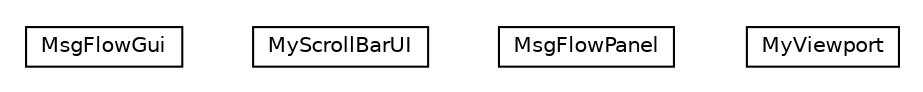 #!/usr/local/bin/dot
#
# Class diagram 
# Generated by UMLGraph version R5_6-24-gf6e263 (http://www.umlgraph.org/)
#

digraph G {
	edge [fontname="Helvetica",fontsize=10,labelfontname="Helvetica",labelfontsize=10];
	node [fontname="Helvetica",fontsize=10,shape=plaintext];
	nodesep=0.25;
	ranksep=0.5;
	// org.universAAL.tools.logmonitor.msgflow.gui.MsgFlowGui
	c1332117 [label=<<table title="org.universAAL.tools.logmonitor.msgflow.gui.MsgFlowGui" border="0" cellborder="1" cellspacing="0" cellpadding="2" port="p" href="./MsgFlowGui.html">
		<tr><td><table border="0" cellspacing="0" cellpadding="1">
<tr><td align="center" balign="center"> MsgFlowGui </td></tr>
		</table></td></tr>
		</table>>, URL="./MsgFlowGui.html", fontname="Helvetica", fontcolor="black", fontsize=10.0];
	// org.universAAL.tools.logmonitor.msgflow.gui.MyScrollBarUI
	c1332118 [label=<<table title="org.universAAL.tools.logmonitor.msgflow.gui.MyScrollBarUI" border="0" cellborder="1" cellspacing="0" cellpadding="2" port="p" href="./MyScrollBarUI.html">
		<tr><td><table border="0" cellspacing="0" cellpadding="1">
<tr><td align="center" balign="center"> MyScrollBarUI </td></tr>
		</table></td></tr>
		</table>>, URL="./MyScrollBarUI.html", fontname="Helvetica", fontcolor="black", fontsize=10.0];
	// org.universAAL.tools.logmonitor.msgflow.gui.MsgFlowPanel
	c1332119 [label=<<table title="org.universAAL.tools.logmonitor.msgflow.gui.MsgFlowPanel" border="0" cellborder="1" cellspacing="0" cellpadding="2" port="p" href="./MsgFlowPanel.html">
		<tr><td><table border="0" cellspacing="0" cellpadding="1">
<tr><td align="center" balign="center"> MsgFlowPanel </td></tr>
		</table></td></tr>
		</table>>, URL="./MsgFlowPanel.html", fontname="Helvetica", fontcolor="black", fontsize=10.0];
	// org.universAAL.tools.logmonitor.msgflow.gui.MsgFlowPanel.MyViewport
	c1332120 [label=<<table title="org.universAAL.tools.logmonitor.msgflow.gui.MsgFlowPanel.MyViewport" border="0" cellborder="1" cellspacing="0" cellpadding="2" port="p" href="./MsgFlowPanel.MyViewport.html">
		<tr><td><table border="0" cellspacing="0" cellpadding="1">
<tr><td align="center" balign="center"> MyViewport </td></tr>
		</table></td></tr>
		</table>>, URL="./MsgFlowPanel.MyViewport.html", fontname="Helvetica", fontcolor="black", fontsize=10.0];
}

